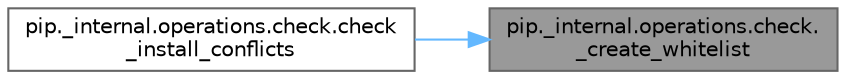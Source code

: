 digraph "pip._internal.operations.check._create_whitelist"
{
 // LATEX_PDF_SIZE
  bgcolor="transparent";
  edge [fontname=Helvetica,fontsize=10,labelfontname=Helvetica,labelfontsize=10];
  node [fontname=Helvetica,fontsize=10,shape=box,height=0.2,width=0.4];
  rankdir="RL";
  Node1 [id="Node000001",label="pip._internal.operations.check.\l_create_whitelist",height=0.2,width=0.4,color="gray40", fillcolor="grey60", style="filled", fontcolor="black",tooltip=" "];
  Node1 -> Node2 [id="edge1_Node000001_Node000002",dir="back",color="steelblue1",style="solid",tooltip=" "];
  Node2 [id="Node000002",label="pip._internal.operations.check.check\l_install_conflicts",height=0.2,width=0.4,color="grey40", fillcolor="white", style="filled",URL="$namespacepip_1_1__internal_1_1operations_1_1check.html#ac75d2c709d635ba62fef1c8a88afd230",tooltip=" "];
}
